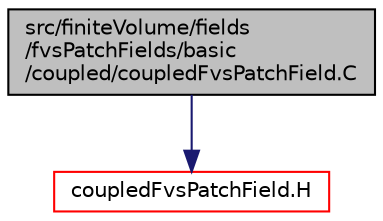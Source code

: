 digraph "src/finiteVolume/fields/fvsPatchFields/basic/coupled/coupledFvsPatchField.C"
{
  bgcolor="transparent";
  edge [fontname="Helvetica",fontsize="10",labelfontname="Helvetica",labelfontsize="10"];
  node [fontname="Helvetica",fontsize="10",shape=record];
  Node1 [label="src/finiteVolume/fields\l/fvsPatchFields/basic\l/coupled/coupledFvsPatchField.C",height=0.2,width=0.4,color="black", fillcolor="grey75", style="filled", fontcolor="black"];
  Node1 -> Node2 [color="midnightblue",fontsize="10",style="solid",fontname="Helvetica"];
  Node2 [label="coupledFvsPatchField.H",height=0.2,width=0.4,color="red",URL="$a05526.html"];
}
